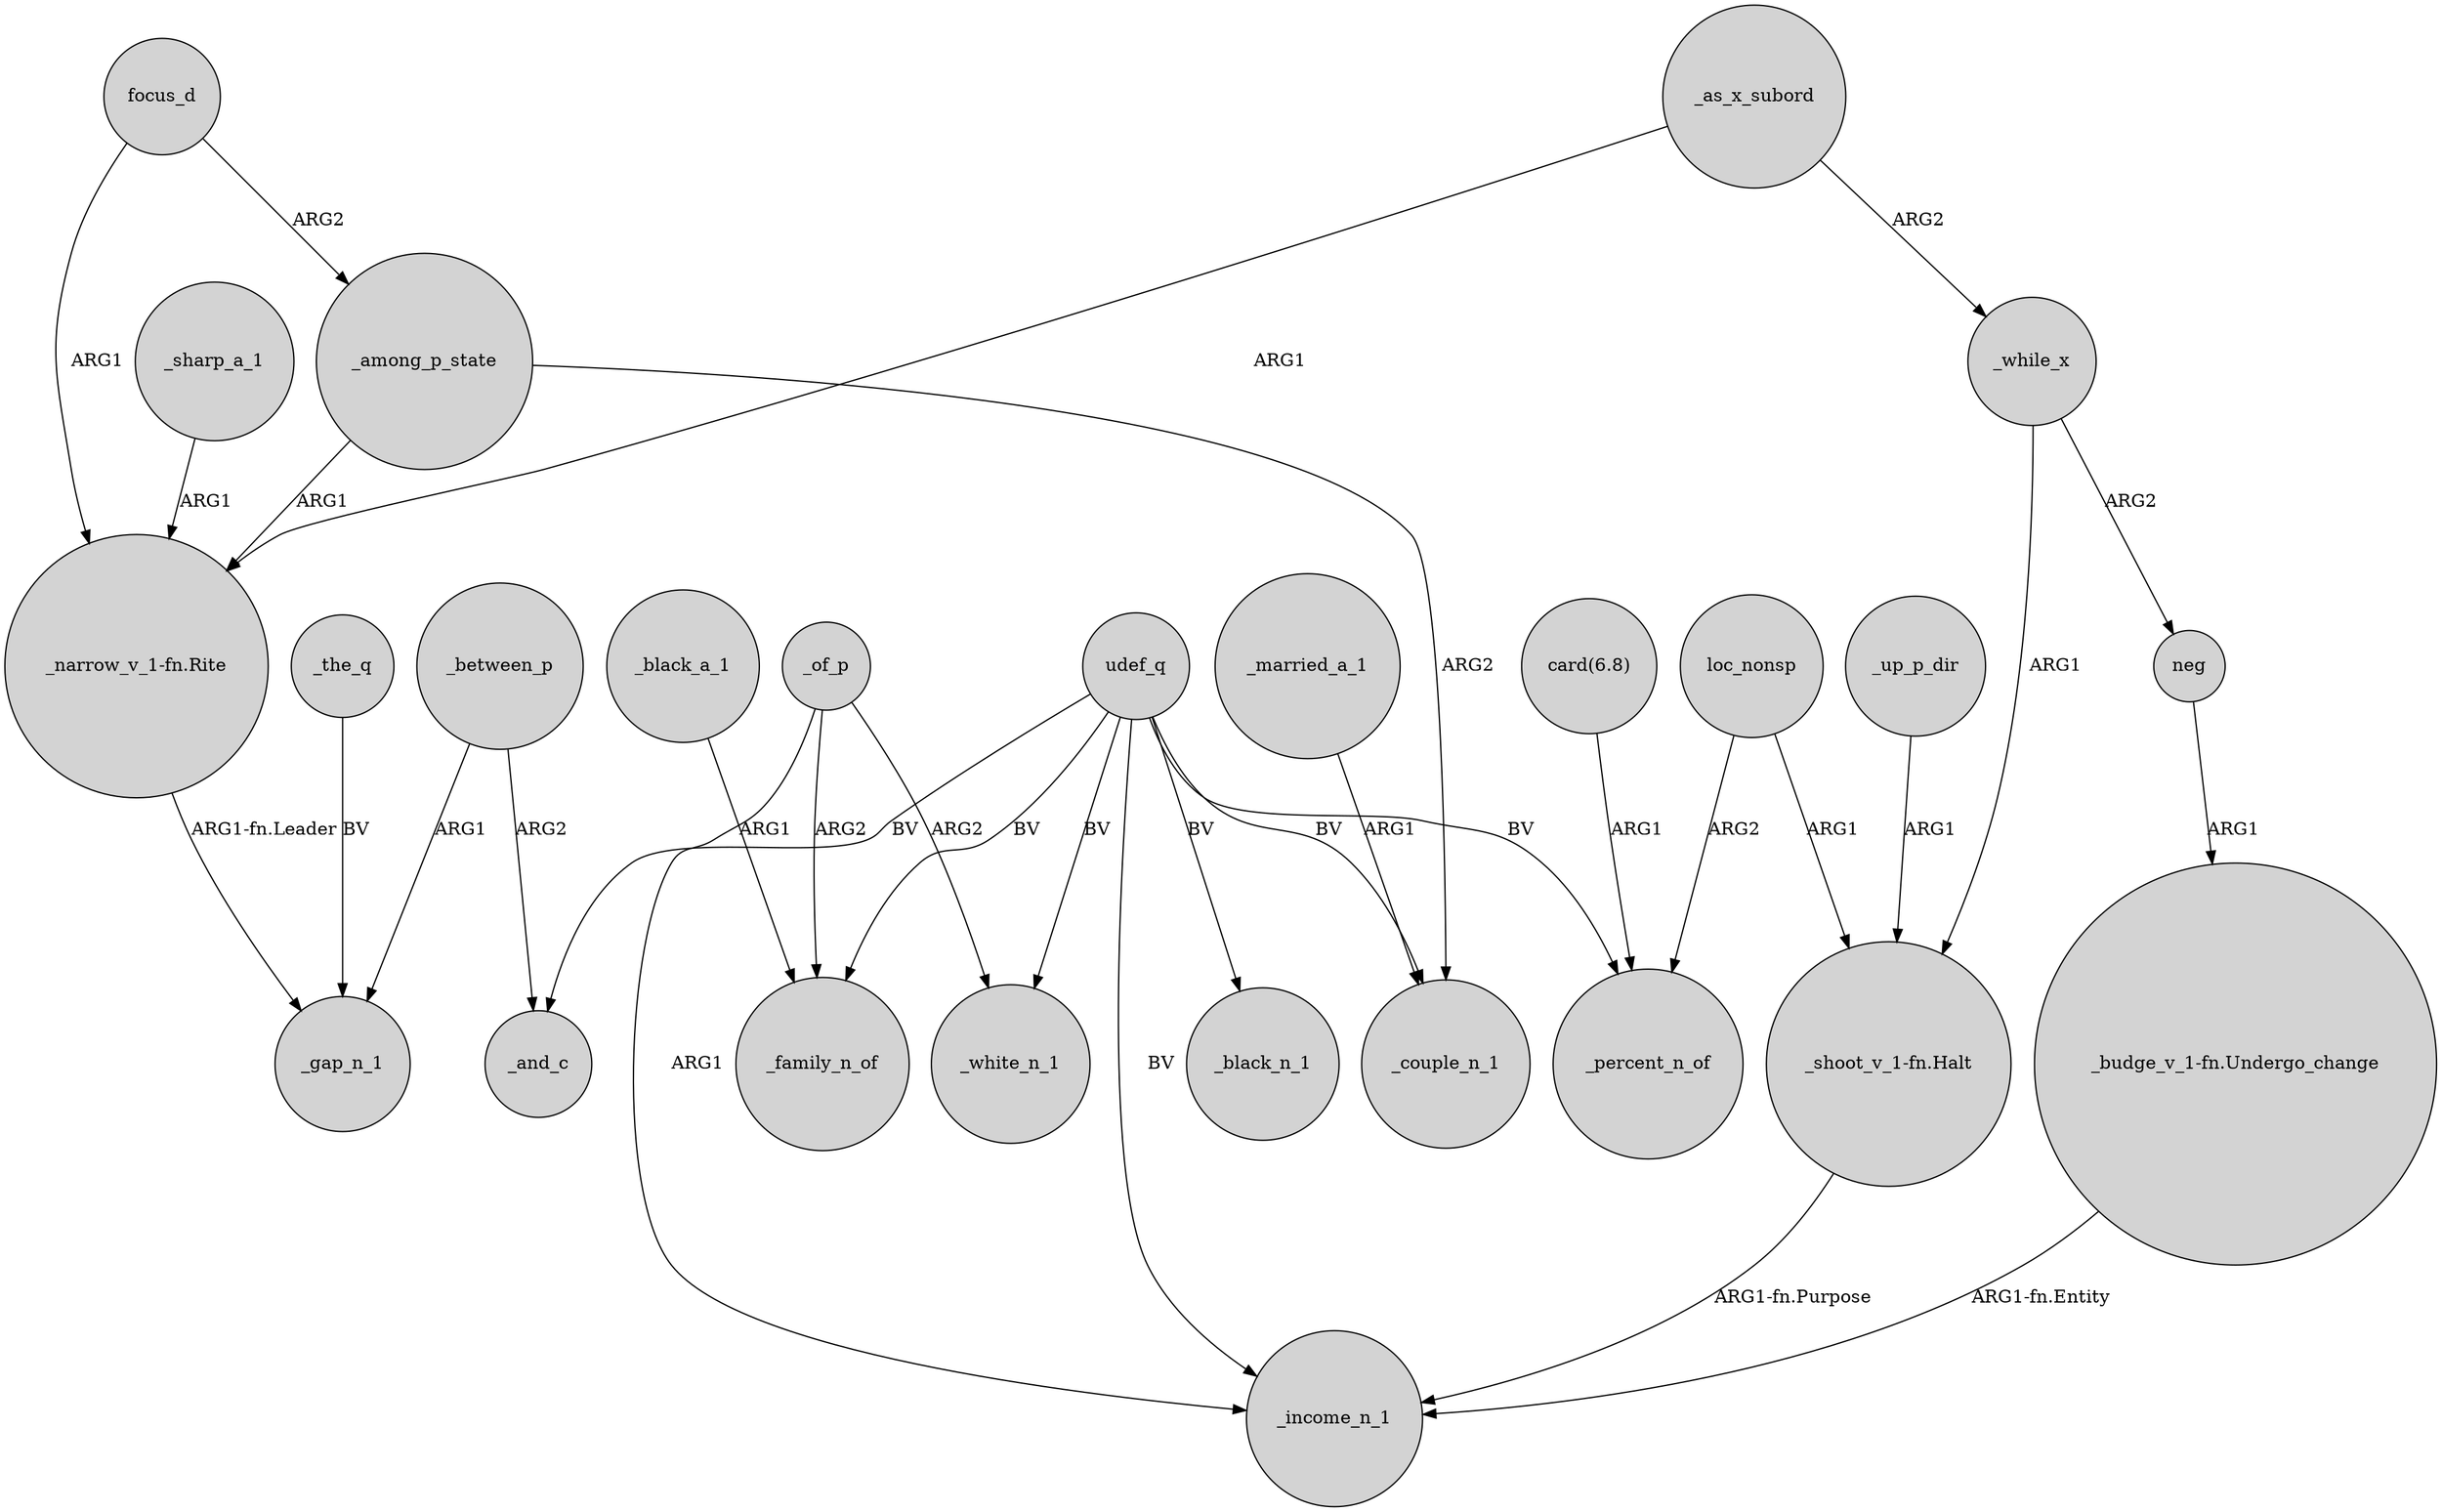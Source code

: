 digraph {
	node [shape=circle style=filled]
	focus_d -> "_narrow_v_1-fn.Rite" [label=ARG1]
	_of_p -> _white_n_1 [label=ARG2]
	_sharp_a_1 -> "_narrow_v_1-fn.Rite" [label=ARG1]
	"card(6.8)" -> _percent_n_of [label=ARG1]
	_of_p -> _family_n_of [label=ARG2]
	udef_q -> _income_n_1 [label=BV]
	_up_p_dir -> "_shoot_v_1-fn.Halt" [label=ARG1]
	"_shoot_v_1-fn.Halt" -> _income_n_1 [label="ARG1-fn.Purpose"]
	"_narrow_v_1-fn.Rite" -> _gap_n_1 [label="ARG1-fn.Leader"]
	_married_a_1 -> _couple_n_1 [label=ARG1]
	udef_q -> _family_n_of [label=BV]
	_of_p -> _income_n_1 [label=ARG1]
	_while_x -> "_shoot_v_1-fn.Halt" [label=ARG1]
	neg -> "_budge_v_1-fn.Undergo_change" [label=ARG1]
	udef_q -> _and_c [label=BV]
	_between_p -> _gap_n_1 [label=ARG1]
	_among_p_state -> _couple_n_1 [label=ARG2]
	udef_q -> _black_n_1 [label=BV]
	_the_q -> _gap_n_1 [label=BV]
	_as_x_subord -> _while_x [label=ARG2]
	udef_q -> _couple_n_1 [label=BV]
	_among_p_state -> "_narrow_v_1-fn.Rite" [label=ARG1]
	_black_a_1 -> _family_n_of [label=ARG1]
	udef_q -> _percent_n_of [label=BV]
	loc_nonsp -> "_shoot_v_1-fn.Halt" [label=ARG1]
	_as_x_subord -> "_narrow_v_1-fn.Rite" [label=ARG1]
	_while_x -> neg [label=ARG2]
	focus_d -> _among_p_state [label=ARG2]
	udef_q -> _white_n_1 [label=BV]
	"_budge_v_1-fn.Undergo_change" -> _income_n_1 [label="ARG1-fn.Entity"]
	_between_p -> _and_c [label=ARG2]
	loc_nonsp -> _percent_n_of [label=ARG2]
}
